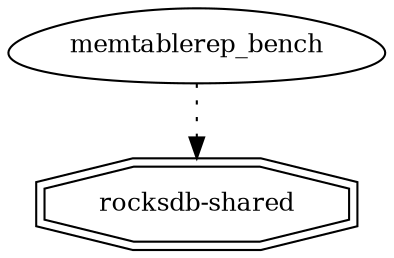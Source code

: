 digraph "memtablerep_bench" {
node [
  fontsize = "12"
];
    "node83" [ label = "memtablerep_bench", shape = egg ];
    "node50" [ label = "rocksdb-shared", shape = doubleoctagon ];
    "node83" -> "node50" [ style = dotted ] // memtablerep_bench -> rocksdb-shared
}
